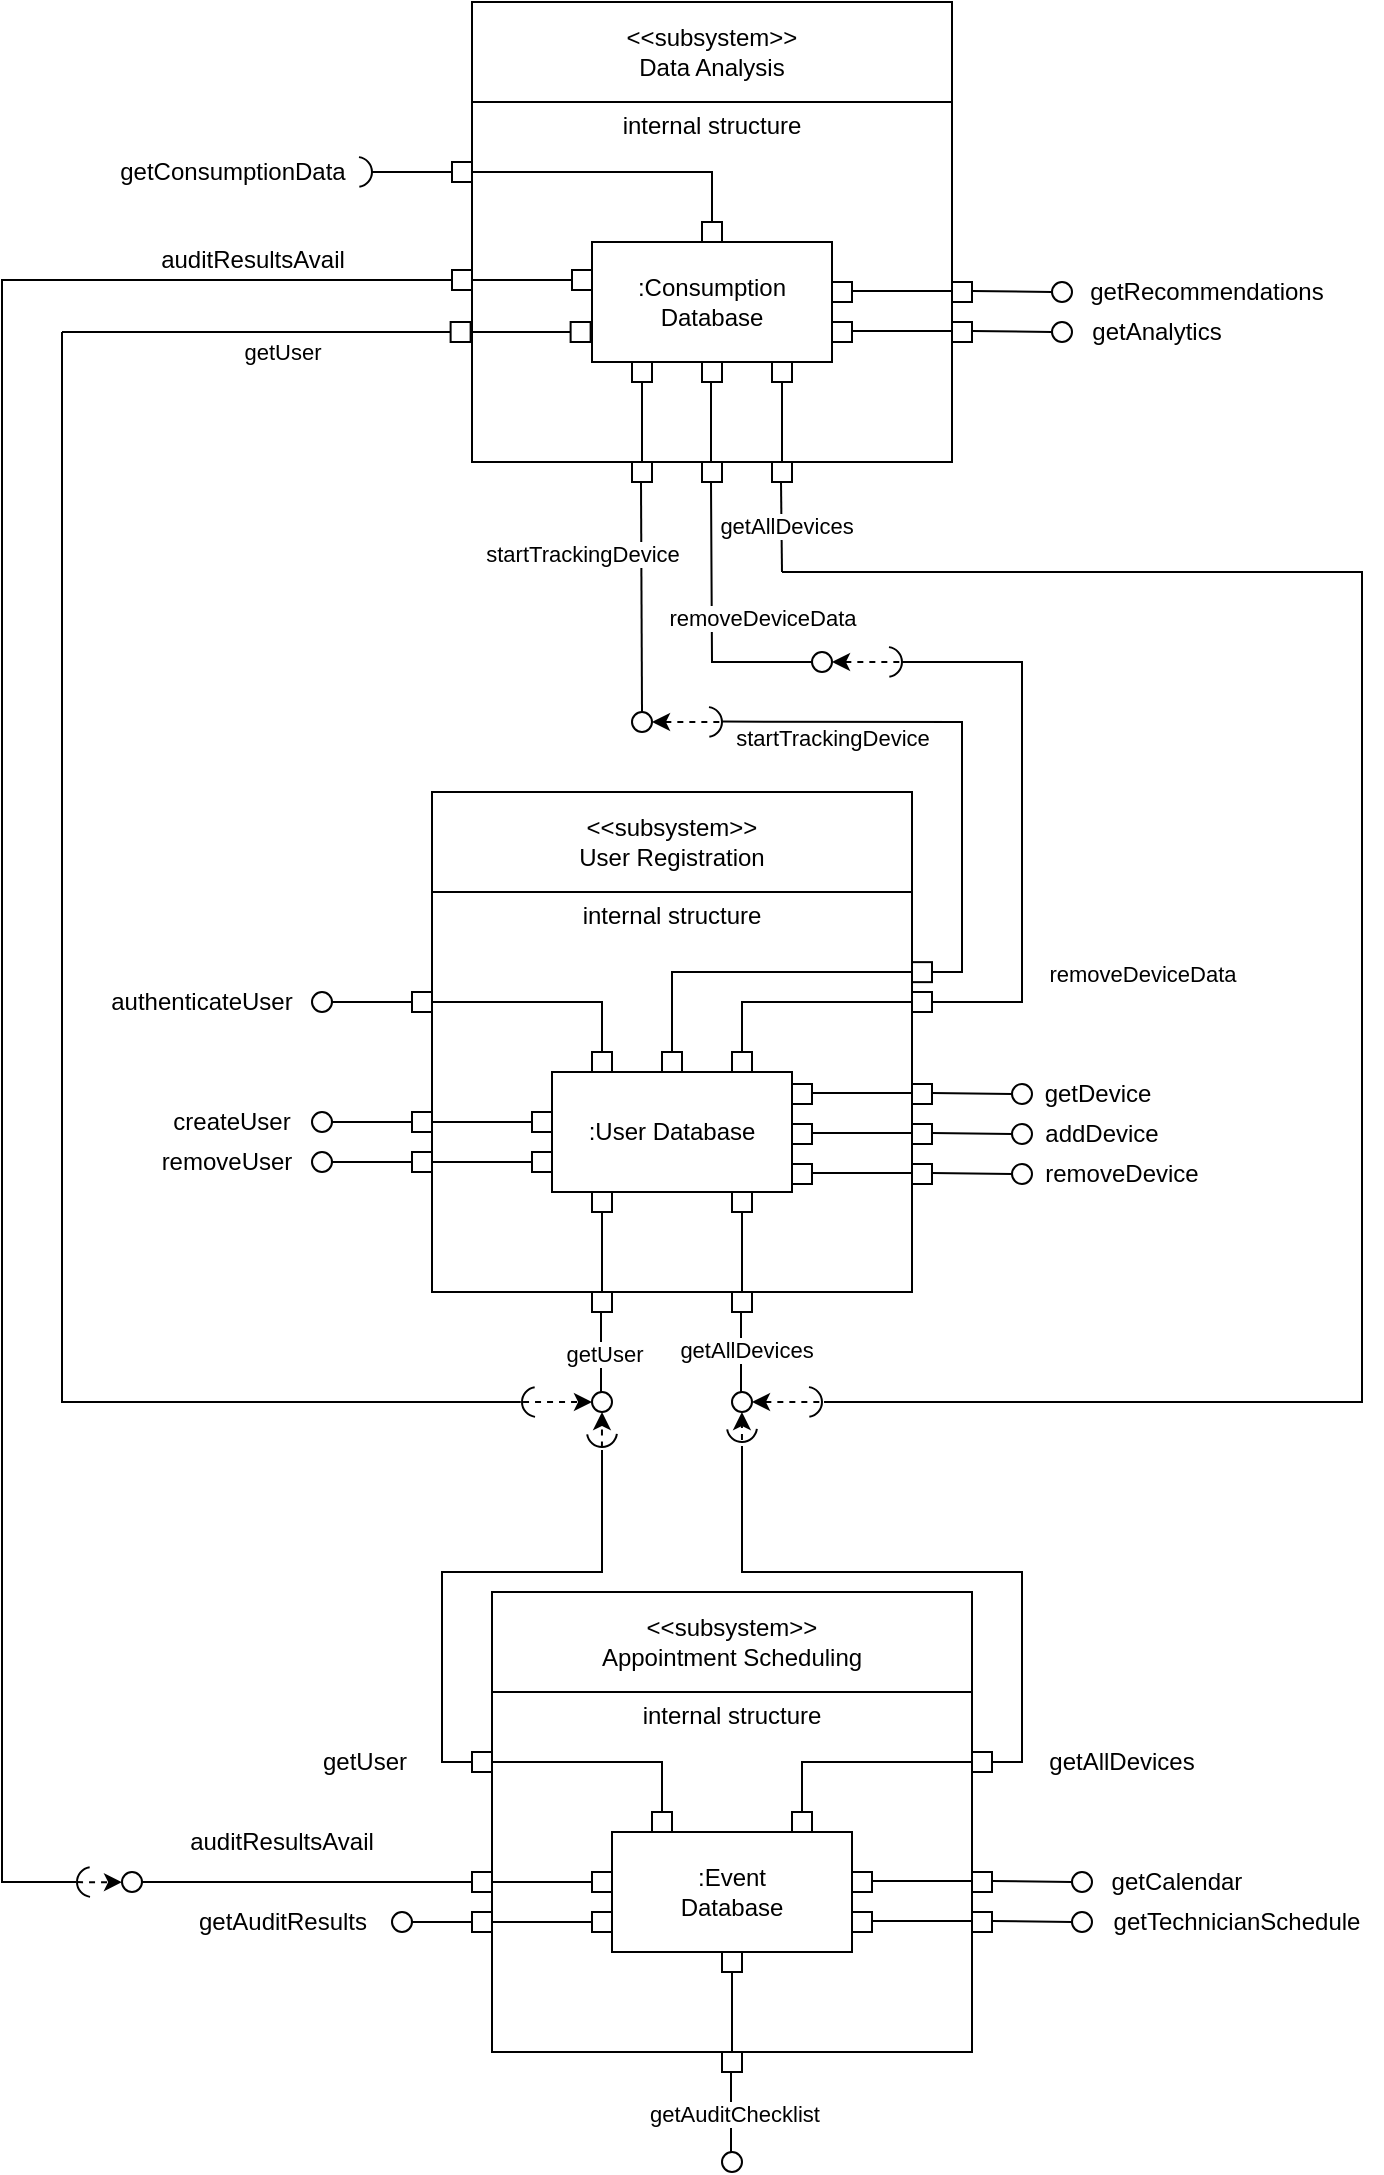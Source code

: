 <mxfile version="22.0.4" type="github">
  <diagram name="Page-1" id="dHleDttF6AtllguyhROY">
    <mxGraphModel dx="1247" dy="1752" grid="1" gridSize="10" guides="1" tooltips="1" connect="1" arrows="1" fold="1" page="1" pageScale="1" pageWidth="850" pageHeight="1100" math="0" shadow="0">
      <root>
        <mxCell id="0" />
        <mxCell id="1" parent="0" />
        <mxCell id="Sj_7jXGFg_JzI0JZr41N-35" value="" style="endArrow=none;html=1;rounded=0;" parent="1" edge="1">
          <mxGeometry width="50" height="50" relative="1" as="geometry">
            <mxPoint x="130" y="-5" as="sourcePoint" />
            <mxPoint x="130" y="-5" as="targetPoint" />
          </mxGeometry>
        </mxCell>
        <mxCell id="Sj_7jXGFg_JzI0JZr41N-37" value="" style="endArrow=none;html=1;rounded=0;" parent="1" edge="1">
          <mxGeometry width="50" height="50" relative="1" as="geometry">
            <mxPoint x="120" y="5" as="sourcePoint" />
            <mxPoint x="120" y="5" as="targetPoint" />
          </mxGeometry>
        </mxCell>
        <mxCell id="Sj_7jXGFg_JzI0JZr41N-39" value="" style="endArrow=none;html=1;rounded=0;" parent="1" edge="1">
          <mxGeometry width="50" height="50" relative="1" as="geometry">
            <mxPoint x="130" y="15" as="sourcePoint" />
            <mxPoint x="130" y="15" as="targetPoint" />
          </mxGeometry>
        </mxCell>
        <mxCell id="Odqidb019zM3sSSgfW9l-13" value="" style="group" parent="1" vertex="1" connectable="0">
          <mxGeometry x="255" y="410" width="240" height="305" as="geometry" />
        </mxCell>
        <mxCell id="Odqidb019zM3sSSgfW9l-10" value="" style="rounded=0;whiteSpace=wrap;html=1;" parent="Odqidb019zM3sSSgfW9l-13" vertex="1">
          <mxGeometry width="240" height="230" as="geometry" />
        </mxCell>
        <mxCell id="Odqidb019zM3sSSgfW9l-11" value="" style="rounded=0;whiteSpace=wrap;html=1;" parent="Odqidb019zM3sSSgfW9l-13" vertex="1">
          <mxGeometry y="-20" width="240" height="50" as="geometry" />
        </mxCell>
        <mxCell id="Odqidb019zM3sSSgfW9l-12" value="&amp;lt;&amp;lt;subsystem&amp;gt;&amp;gt; User Registration" style="text;html=1;strokeColor=none;fillColor=none;align=center;verticalAlign=middle;whiteSpace=wrap;rounded=0;" parent="Odqidb019zM3sSSgfW9l-13" vertex="1">
          <mxGeometry x="65" y="-16.75" width="110" height="43.5" as="geometry" />
        </mxCell>
        <mxCell id="Odqidb019zM3sSSgfW9l-15" value="internal structure" style="text;html=1;strokeColor=none;fillColor=none;align=center;verticalAlign=middle;whiteSpace=wrap;rounded=0;" parent="Odqidb019zM3sSSgfW9l-13" vertex="1">
          <mxGeometry x="60" y="26.75" width="120" height="30" as="geometry" />
        </mxCell>
        <mxCell id="Odqidb019zM3sSSgfW9l-17" value="" style="group" parent="Odqidb019zM3sSSgfW9l-13" vertex="1" connectable="0">
          <mxGeometry x="60" y="120" width="120" height="60" as="geometry" />
        </mxCell>
        <mxCell id="Odqidb019zM3sSSgfW9l-14" value="" style="rounded=0;whiteSpace=wrap;html=1;" parent="Odqidb019zM3sSSgfW9l-17" vertex="1">
          <mxGeometry width="120" height="60" as="geometry" />
        </mxCell>
        <mxCell id="Odqidb019zM3sSSgfW9l-16" value=":User Database" style="text;html=1;strokeColor=none;fillColor=none;align=center;verticalAlign=middle;whiteSpace=wrap;rounded=0;" parent="Odqidb019zM3sSSgfW9l-17" vertex="1">
          <mxGeometry x="15" y="15" width="90" height="30" as="geometry" />
        </mxCell>
        <mxCell id="Odqidb019zM3sSSgfW9l-55" value="" style="rounded=0;whiteSpace=wrap;html=1;" parent="Odqidb019zM3sSSgfW9l-13" vertex="1">
          <mxGeometry x="80" y="110" width="10" height="10" as="geometry" />
        </mxCell>
        <mxCell id="Odqidb019zM3sSSgfW9l-56" value="" style="rounded=0;whiteSpace=wrap;html=1;" parent="Odqidb019zM3sSSgfW9l-13" vertex="1">
          <mxGeometry x="150" y="110" width="10" height="10" as="geometry" />
        </mxCell>
        <mxCell id="Odqidb019zM3sSSgfW9l-25" value="" style="rounded=0;whiteSpace=wrap;html=1;" parent="Odqidb019zM3sSSgfW9l-13" vertex="1">
          <mxGeometry x="50" y="140" width="10" height="10" as="geometry" />
        </mxCell>
        <mxCell id="Odqidb019zM3sSSgfW9l-39" value="" style="rounded=0;whiteSpace=wrap;html=1;" parent="Odqidb019zM3sSSgfW9l-13" vertex="1">
          <mxGeometry x="50" y="160" width="10" height="10" as="geometry" />
        </mxCell>
        <mxCell id="Odqidb019zM3sSSgfW9l-34" value="" style="rounded=0;whiteSpace=wrap;html=1;" parent="Odqidb019zM3sSSgfW9l-13" vertex="1">
          <mxGeometry x="-10" y="140" width="10" height="10" as="geometry" />
        </mxCell>
        <mxCell id="Odqidb019zM3sSSgfW9l-27" value="" style="endArrow=none;html=1;rounded=0;entryX=0;entryY=0.5;entryDx=0;entryDy=0;" parent="Odqidb019zM3sSSgfW9l-13" source="Odqidb019zM3sSSgfW9l-34" target="Odqidb019zM3sSSgfW9l-25" edge="1">
          <mxGeometry width="50" height="50" relative="1" as="geometry">
            <mxPoint x="-50" y="145" as="sourcePoint" />
            <mxPoint x="20" y="145" as="targetPoint" />
          </mxGeometry>
        </mxCell>
        <mxCell id="Odqidb019zM3sSSgfW9l-71" value="" style="rounded=0;whiteSpace=wrap;html=1;" parent="Odqidb019zM3sSSgfW9l-13" vertex="1">
          <mxGeometry x="180" y="146" width="10" height="10" as="geometry" />
        </mxCell>
        <mxCell id="Odqidb019zM3sSSgfW9l-72" value="" style="rounded=0;whiteSpace=wrap;html=1;" parent="Odqidb019zM3sSSgfW9l-13" vertex="1">
          <mxGeometry x="180" y="166" width="10" height="10" as="geometry" />
        </mxCell>
        <mxCell id="Odqidb019zM3sSSgfW9l-73" value="" style="rounded=0;whiteSpace=wrap;html=1;" parent="Odqidb019zM3sSSgfW9l-13" vertex="1">
          <mxGeometry x="80" y="180" width="10" height="10" as="geometry" />
        </mxCell>
        <mxCell id="Odqidb019zM3sSSgfW9l-74" value="" style="rounded=0;whiteSpace=wrap;html=1;" parent="Odqidb019zM3sSSgfW9l-13" vertex="1">
          <mxGeometry x="150" y="180" width="10" height="10" as="geometry" />
        </mxCell>
        <mxCell id="Odqidb019zM3sSSgfW9l-76" value="" style="endArrow=none;html=1;rounded=0;exitX=1;exitY=0.5;exitDx=0;exitDy=0;entryX=0;entryY=0.5;entryDx=0;entryDy=0;" parent="Odqidb019zM3sSSgfW9l-13" edge="1">
          <mxGeometry width="50" height="50" relative="1" as="geometry">
            <mxPoint x="190" y="170.5" as="sourcePoint" />
            <mxPoint x="240" y="170.5" as="targetPoint" />
            <Array as="points" />
          </mxGeometry>
        </mxCell>
        <mxCell id="Odqidb019zM3sSSgfW9l-77" value="" style="endArrow=none;html=1;rounded=0;exitX=1;exitY=0.5;exitDx=0;exitDy=0;entryX=0;entryY=0.5;entryDx=0;entryDy=0;" parent="Odqidb019zM3sSSgfW9l-13" edge="1">
          <mxGeometry width="50" height="50" relative="1" as="geometry">
            <mxPoint x="190" y="150.5" as="sourcePoint" />
            <mxPoint x="240" y="150.5" as="targetPoint" />
            <Array as="points" />
          </mxGeometry>
        </mxCell>
        <mxCell id="Odqidb019zM3sSSgfW9l-87" value="" style="rounded=0;whiteSpace=wrap;html=1;" parent="Odqidb019zM3sSSgfW9l-13" vertex="1">
          <mxGeometry x="80" y="230" width="10" height="10" as="geometry" />
        </mxCell>
        <mxCell id="Odqidb019zM3sSSgfW9l-86" value="" style="endArrow=none;html=1;rounded=0;entryX=0.5;entryY=1;entryDx=0;entryDy=0;exitX=0.5;exitY=0;exitDx=0;exitDy=0;" parent="Odqidb019zM3sSSgfW9l-13" source="Odqidb019zM3sSSgfW9l-87" target="Odqidb019zM3sSSgfW9l-73" edge="1">
          <mxGeometry width="50" height="50" relative="1" as="geometry">
            <mxPoint x="170" y="210" as="sourcePoint" />
            <mxPoint x="220" y="160" as="targetPoint" />
          </mxGeometry>
        </mxCell>
        <mxCell id="Odqidb019zM3sSSgfW9l-98" value="" style="rounded=0;whiteSpace=wrap;html=1;" parent="Odqidb019zM3sSSgfW9l-13" vertex="1">
          <mxGeometry x="150" y="230" width="10" height="10" as="geometry" />
        </mxCell>
        <mxCell id="Odqidb019zM3sSSgfW9l-99" value="" style="endArrow=none;html=1;rounded=0;entryX=0.5;entryY=1;entryDx=0;entryDy=0;exitX=0.5;exitY=0;exitDx=0;exitDy=0;" parent="Odqidb019zM3sSSgfW9l-13" source="Odqidb019zM3sSSgfW9l-98" target="Odqidb019zM3sSSgfW9l-74" edge="1">
          <mxGeometry width="50" height="50" relative="1" as="geometry">
            <mxPoint x="220" y="210" as="sourcePoint" />
            <mxPoint x="145" y="190" as="targetPoint" />
          </mxGeometry>
        </mxCell>
        <mxCell id="Odqidb019zM3sSSgfW9l-89" value="" style="endArrow=none;html=1;rounded=0;entryX=0.5;entryY=1;entryDx=0;entryDy=0;exitX=0.5;exitY=0;exitDx=0;exitDy=0;" parent="Odqidb019zM3sSSgfW9l-13" edge="1">
          <mxGeometry width="50" height="50" relative="1" as="geometry">
            <mxPoint x="84.5" y="280" as="sourcePoint" />
            <mxPoint x="84.5" y="240" as="targetPoint" />
          </mxGeometry>
        </mxCell>
        <mxCell id="Odqidb019zM3sSSgfW9l-101" value="getUser" style="edgeLabel;html=1;align=center;verticalAlign=middle;resizable=0;points=[];" parent="Odqidb019zM3sSSgfW9l-89" vertex="1" connectable="0">
          <mxGeometry x="-0.05" relative="1" as="geometry">
            <mxPoint x="1" as="offset" />
          </mxGeometry>
        </mxCell>
        <mxCell id="Odqidb019zM3sSSgfW9l-100" value="" style="endArrow=none;html=1;rounded=0;entryX=0.5;entryY=1;entryDx=0;entryDy=0;exitX=0.5;exitY=0;exitDx=0;exitDy=0;" parent="Odqidb019zM3sSSgfW9l-13" edge="1">
          <mxGeometry width="50" height="50" relative="1" as="geometry">
            <mxPoint x="154.5" y="280" as="sourcePoint" />
            <mxPoint x="154.5" y="240" as="targetPoint" />
          </mxGeometry>
        </mxCell>
        <mxCell id="Odqidb019zM3sSSgfW9l-102" value="getAllDevices" style="edgeLabel;html=1;align=center;verticalAlign=middle;resizable=0;points=[];" parent="Odqidb019zM3sSSgfW9l-100" vertex="1" connectable="0">
          <mxGeometry x="0.05" y="-1" relative="1" as="geometry">
            <mxPoint x="1" as="offset" />
          </mxGeometry>
        </mxCell>
        <mxCell id="Odqidb019zM3sSSgfW9l-105" value="" style="ellipse;whiteSpace=wrap;html=1;" parent="Odqidb019zM3sSSgfW9l-13" vertex="1">
          <mxGeometry x="80" y="280" width="10" height="10" as="geometry" />
        </mxCell>
        <mxCell id="Odqidb019zM3sSSgfW9l-106" value="" style="ellipse;whiteSpace=wrap;html=1;" parent="Odqidb019zM3sSSgfW9l-13" vertex="1">
          <mxGeometry x="150" y="280" width="10" height="10" as="geometry" />
        </mxCell>
        <mxCell id="Odqidb019zM3sSSgfW9l-287" value="" style="rounded=0;whiteSpace=wrap;html=1;" parent="Odqidb019zM3sSSgfW9l-13" vertex="1">
          <mxGeometry x="115" y="110" width="10" height="10" as="geometry" />
        </mxCell>
        <mxCell id="Odqidb019zM3sSSgfW9l-304" value="" style="verticalLabelPosition=bottom;verticalAlign=top;html=1;shape=mxgraph.basic.arc;startAngle=0.521;endAngle=0.975;rotation=-180;" parent="Odqidb019zM3sSSgfW9l-13" vertex="1">
          <mxGeometry x="180" y="277.5" width="15" height="15" as="geometry" />
        </mxCell>
        <mxCell id="Odqidb019zM3sSSgfW9l-309" value="" style="verticalLabelPosition=bottom;verticalAlign=top;html=1;shape=mxgraph.basic.arc;startAngle=0.521;endAngle=0.975;rotation=-90;" parent="Odqidb019zM3sSSgfW9l-13" vertex="1">
          <mxGeometry x="147.5" y="290" width="15" height="15" as="geometry" />
        </mxCell>
        <mxCell id="2CTEPww6coDi6PycwEIm-10" style="edgeStyle=orthogonalEdgeStyle;rounded=0;orthogonalLoop=1;jettySize=auto;html=1;entryX=0.5;entryY=1;entryDx=0;entryDy=0;dashed=1;" parent="Odqidb019zM3sSSgfW9l-13" edge="1">
          <mxGeometry relative="1" as="geometry">
            <mxPoint x="154.95" y="290" as="targetPoint" />
            <mxPoint x="155" y="310" as="sourcePoint" />
          </mxGeometry>
        </mxCell>
        <mxCell id="2CTEPww6coDi6PycwEIm-11" style="edgeStyle=orthogonalEdgeStyle;rounded=0;orthogonalLoop=1;jettySize=auto;html=1;exitX=0.089;exitY=0.501;exitDx=0;exitDy=0;exitPerimeter=0;entryX=1;entryY=0.5;entryDx=0;entryDy=0;dashed=1;" parent="Odqidb019zM3sSSgfW9l-13" source="Odqidb019zM3sSSgfW9l-304" target="Odqidb019zM3sSSgfW9l-106" edge="1">
          <mxGeometry relative="1" as="geometry">
            <mxPoint x="150" y="284.95" as="targetPoint" />
            <mxPoint x="116" y="284.95" as="sourcePoint" />
          </mxGeometry>
        </mxCell>
        <mxCell id="tNBDgdADxHBjt_RJ42FM-6" value="" style="rounded=0;whiteSpace=wrap;html=1;" vertex="1" parent="Odqidb019zM3sSSgfW9l-13">
          <mxGeometry x="180" y="126" width="10" height="10" as="geometry" />
        </mxCell>
        <mxCell id="tNBDgdADxHBjt_RJ42FM-7" value="" style="endArrow=none;html=1;rounded=0;exitX=1;exitY=0.5;exitDx=0;exitDy=0;entryX=0;entryY=0.5;entryDx=0;entryDy=0;" edge="1" parent="Odqidb019zM3sSSgfW9l-13">
          <mxGeometry width="50" height="50" relative="1" as="geometry">
            <mxPoint x="190" y="130.5" as="sourcePoint" />
            <mxPoint x="240" y="130.5" as="targetPoint" />
            <Array as="points" />
          </mxGeometry>
        </mxCell>
        <mxCell id="Odqidb019zM3sSSgfW9l-22" value="" style="endArrow=none;html=1;rounded=0;" parent="1" source="Odqidb019zM3sSSgfW9l-25" edge="1">
          <mxGeometry width="50" height="50" relative="1" as="geometry">
            <mxPoint x="205" y="554.5" as="sourcePoint" />
            <mxPoint x="315" y="554.5" as="targetPoint" />
          </mxGeometry>
        </mxCell>
        <mxCell id="Odqidb019zM3sSSgfW9l-28" value="" style="ellipse;whiteSpace=wrap;html=1;" parent="1" vertex="1">
          <mxGeometry x="195" y="550" width="10" height="10" as="geometry" />
        </mxCell>
        <mxCell id="Odqidb019zM3sSSgfW9l-35" value="" style="endArrow=none;html=1;rounded=0;" parent="1" target="Odqidb019zM3sSSgfW9l-34" edge="1">
          <mxGeometry width="50" height="50" relative="1" as="geometry">
            <mxPoint x="205" y="555" as="sourcePoint" />
            <mxPoint x="310" y="555" as="targetPoint" />
          </mxGeometry>
        </mxCell>
        <mxCell id="Odqidb019zM3sSSgfW9l-37" value="createUser" style="text;html=1;strokeColor=none;fillColor=none;align=center;verticalAlign=middle;whiteSpace=wrap;rounded=0;" parent="1" vertex="1">
          <mxGeometry x="120" y="540" width="70" height="30" as="geometry" />
        </mxCell>
        <mxCell id="Odqidb019zM3sSSgfW9l-40" value="" style="endArrow=none;html=1;rounded=0;" parent="1" target="Odqidb019zM3sSSgfW9l-41" edge="1">
          <mxGeometry width="50" height="50" relative="1" as="geometry">
            <mxPoint x="205" y="575" as="sourcePoint" />
            <mxPoint x="310" y="575" as="targetPoint" />
          </mxGeometry>
        </mxCell>
        <mxCell id="Odqidb019zM3sSSgfW9l-41" value="" style="rounded=0;whiteSpace=wrap;html=1;" parent="1" vertex="1">
          <mxGeometry x="245" y="570" width="10" height="10" as="geometry" />
        </mxCell>
        <mxCell id="Odqidb019zM3sSSgfW9l-43" value="removeUser" style="text;html=1;strokeColor=none;fillColor=none;align=center;verticalAlign=middle;whiteSpace=wrap;rounded=0;" parent="1" vertex="1">
          <mxGeometry x="110" y="560" width="85" height="30" as="geometry" />
        </mxCell>
        <mxCell id="Odqidb019zM3sSSgfW9l-45" value="" style="endArrow=none;html=1;rounded=0;exitX=1;exitY=0.5;exitDx=0;exitDy=0;entryX=0;entryY=0.5;entryDx=0;entryDy=0;" parent="1" source="Odqidb019zM3sSSgfW9l-41" target="Odqidb019zM3sSSgfW9l-39" edge="1">
          <mxGeometry width="50" height="50" relative="1" as="geometry">
            <mxPoint x="273" y="565" as="sourcePoint" />
            <mxPoint x="275" y="575" as="targetPoint" />
            <Array as="points" />
          </mxGeometry>
        </mxCell>
        <mxCell id="Odqidb019zM3sSSgfW9l-46" value="" style="ellipse;whiteSpace=wrap;html=1;" parent="1" vertex="1">
          <mxGeometry x="195" y="570" width="10" height="10" as="geometry" />
        </mxCell>
        <mxCell id="Odqidb019zM3sSSgfW9l-47" value="" style="endArrow=none;html=1;rounded=0;entryX=0.5;entryY=0;entryDx=0;entryDy=0;" parent="1" source="Odqidb019zM3sSSgfW9l-63" target="Odqidb019zM3sSSgfW9l-55" edge="1">
          <mxGeometry width="50" height="50" relative="1" as="geometry">
            <mxPoint x="205" y="500" as="sourcePoint" />
            <mxPoint x="355" y="510" as="targetPoint" />
            <Array as="points">
              <mxPoint x="340" y="495" />
            </Array>
          </mxGeometry>
        </mxCell>
        <mxCell id="Odqidb019zM3sSSgfW9l-49" value="authenticateUser" style="text;html=1;strokeColor=none;fillColor=none;align=center;verticalAlign=middle;whiteSpace=wrap;rounded=0;" parent="1" vertex="1">
          <mxGeometry x="85" y="480" width="110" height="30" as="geometry" />
        </mxCell>
        <mxCell id="Odqidb019zM3sSSgfW9l-50" value="" style="ellipse;whiteSpace=wrap;html=1;" parent="1" vertex="1">
          <mxGeometry x="195" y="490" width="10" height="10" as="geometry" />
        </mxCell>
        <mxCell id="Odqidb019zM3sSSgfW9l-57" value="" style="endArrow=none;html=1;rounded=0;exitX=0.5;exitY=0;exitDx=0;exitDy=0;entryX=-0.004;entryY=0.496;entryDx=0;entryDy=0;entryPerimeter=0;" parent="1" source="Odqidb019zM3sSSgfW9l-56" target="tNBDgdADxHBjt_RJ42FM-19" edge="1">
          <mxGeometry width="50" height="50" relative="1" as="geometry">
            <mxPoint x="345" y="500" as="sourcePoint" />
            <mxPoint x="550" y="320" as="targetPoint" />
            <Array as="points">
              <mxPoint x="410" y="495" />
              <mxPoint x="550" y="495" />
              <mxPoint x="550" y="325" />
            </Array>
          </mxGeometry>
        </mxCell>
        <mxCell id="tNBDgdADxHBjt_RJ42FM-23" value="removeDeviceData" style="edgeLabel;html=1;align=center;verticalAlign=middle;resizable=0;points=[];" vertex="1" connectable="0" parent="Odqidb019zM3sSSgfW9l-57">
          <mxGeometry x="0.38" y="-1" relative="1" as="geometry">
            <mxPoint x="59" y="93" as="offset" />
          </mxGeometry>
        </mxCell>
        <mxCell id="Odqidb019zM3sSSgfW9l-62" value="getDevice" style="text;html=1;strokeColor=none;fillColor=none;align=center;verticalAlign=middle;whiteSpace=wrap;rounded=0;" parent="1" vertex="1">
          <mxGeometry x="553" y="526" width="70" height="30" as="geometry" />
        </mxCell>
        <mxCell id="Odqidb019zM3sSSgfW9l-64" value="" style="endArrow=none;html=1;rounded=0;entryX=0;entryY=0.5;entryDx=0;entryDy=0;" parent="1" source="Odqidb019zM3sSSgfW9l-50" target="Odqidb019zM3sSSgfW9l-63" edge="1">
          <mxGeometry width="50" height="50" relative="1" as="geometry">
            <mxPoint x="205" y="495" as="sourcePoint" />
            <mxPoint x="350" y="520" as="targetPoint" />
            <Array as="points" />
          </mxGeometry>
        </mxCell>
        <mxCell id="Odqidb019zM3sSSgfW9l-63" value="" style="rounded=0;whiteSpace=wrap;html=1;" parent="1" vertex="1">
          <mxGeometry x="245" y="490" width="10" height="10" as="geometry" />
        </mxCell>
        <mxCell id="Odqidb019zM3sSSgfW9l-65" value="" style="rounded=0;whiteSpace=wrap;html=1;" parent="1" vertex="1">
          <mxGeometry x="495" y="556" width="10" height="10" as="geometry" />
        </mxCell>
        <mxCell id="Odqidb019zM3sSSgfW9l-66" value="" style="rounded=0;whiteSpace=wrap;html=1;" parent="1" vertex="1">
          <mxGeometry x="495" y="576" width="10" height="10" as="geometry" />
        </mxCell>
        <mxCell id="Odqidb019zM3sSSgfW9l-67" value="" style="rounded=0;whiteSpace=wrap;html=1;" parent="1" vertex="1">
          <mxGeometry x="495" y="490" width="10" height="10" as="geometry" />
        </mxCell>
        <mxCell id="Odqidb019zM3sSSgfW9l-80" value="addDevice" style="text;html=1;strokeColor=none;fillColor=none;align=center;verticalAlign=middle;whiteSpace=wrap;rounded=0;" parent="1" vertex="1">
          <mxGeometry x="555" y="546" width="70" height="30" as="geometry" />
        </mxCell>
        <mxCell id="Odqidb019zM3sSSgfW9l-81" value="" style="endArrow=none;html=1;rounded=0;exitX=1;exitY=0.5;exitDx=0;exitDy=0;" parent="1" source="Odqidb019zM3sSSgfW9l-78" edge="1">
          <mxGeometry width="50" height="50" relative="1" as="geometry">
            <mxPoint x="505" y="560.5" as="sourcePoint" />
            <mxPoint x="545" y="561" as="targetPoint" />
            <Array as="points" />
          </mxGeometry>
        </mxCell>
        <mxCell id="Odqidb019zM3sSSgfW9l-82" value="" style="endArrow=none;html=1;rounded=0;exitX=1;exitY=0.5;exitDx=0;exitDy=0;" parent="1" target="Odqidb019zM3sSSgfW9l-78" edge="1">
          <mxGeometry width="50" height="50" relative="1" as="geometry">
            <mxPoint x="505" y="560.5" as="sourcePoint" />
            <mxPoint x="545" y="561" as="targetPoint" />
            <Array as="points" />
          </mxGeometry>
        </mxCell>
        <mxCell id="Odqidb019zM3sSSgfW9l-78" value="" style="ellipse;whiteSpace=wrap;html=1;" parent="1" vertex="1">
          <mxGeometry x="545" y="556" width="10" height="10" as="geometry" />
        </mxCell>
        <mxCell id="Odqidb019zM3sSSgfW9l-83" value="removeDevice" style="text;html=1;strokeColor=none;fillColor=none;align=center;verticalAlign=middle;whiteSpace=wrap;rounded=0;" parent="1" vertex="1">
          <mxGeometry x="555" y="566" width="90" height="30" as="geometry" />
        </mxCell>
        <mxCell id="Odqidb019zM3sSSgfW9l-84" value="" style="endArrow=none;html=1;rounded=0;exitX=1;exitY=0.5;exitDx=0;exitDy=0;" parent="1" target="Odqidb019zM3sSSgfW9l-85" edge="1">
          <mxGeometry width="50" height="50" relative="1" as="geometry">
            <mxPoint x="505" y="580.5" as="sourcePoint" />
            <mxPoint x="545" y="581" as="targetPoint" />
            <Array as="points" />
          </mxGeometry>
        </mxCell>
        <mxCell id="Odqidb019zM3sSSgfW9l-85" value="" style="ellipse;whiteSpace=wrap;html=1;" parent="1" vertex="1">
          <mxGeometry x="545" y="576" width="10" height="10" as="geometry" />
        </mxCell>
        <mxCell id="Odqidb019zM3sSSgfW9l-164" value="" style="group" parent="1" vertex="1" connectable="0">
          <mxGeometry x="275" y="-5" width="240" height="290" as="geometry" />
        </mxCell>
        <mxCell id="Odqidb019zM3sSSgfW9l-165" value="" style="rounded=0;whiteSpace=wrap;html=1;" parent="Odqidb019zM3sSSgfW9l-164" vertex="1">
          <mxGeometry width="240" height="230" as="geometry" />
        </mxCell>
        <mxCell id="Odqidb019zM3sSSgfW9l-166" value="" style="rounded=0;whiteSpace=wrap;html=1;" parent="Odqidb019zM3sSSgfW9l-164" vertex="1">
          <mxGeometry width="240" height="50" as="geometry" />
        </mxCell>
        <mxCell id="Odqidb019zM3sSSgfW9l-167" value="&amp;lt;&amp;lt;subsystem&amp;gt;&amp;gt; Data Analysis" style="text;html=1;strokeColor=none;fillColor=none;align=center;verticalAlign=middle;whiteSpace=wrap;rounded=0;" parent="Odqidb019zM3sSSgfW9l-164" vertex="1">
          <mxGeometry x="65" y="3.25" width="110" height="43.5" as="geometry" />
        </mxCell>
        <mxCell id="Odqidb019zM3sSSgfW9l-168" value="internal structure" style="text;html=1;strokeColor=none;fillColor=none;align=center;verticalAlign=middle;whiteSpace=wrap;rounded=0;" parent="Odqidb019zM3sSSgfW9l-164" vertex="1">
          <mxGeometry x="60" y="46.75" width="120" height="30" as="geometry" />
        </mxCell>
        <mxCell id="Odqidb019zM3sSSgfW9l-169" value="" style="group" parent="Odqidb019zM3sSSgfW9l-164" vertex="1" connectable="0">
          <mxGeometry x="60" y="120" width="120" height="60" as="geometry" />
        </mxCell>
        <mxCell id="Odqidb019zM3sSSgfW9l-170" value="" style="rounded=0;whiteSpace=wrap;html=1;" parent="Odqidb019zM3sSSgfW9l-169" vertex="1">
          <mxGeometry width="120" height="60" as="geometry" />
        </mxCell>
        <mxCell id="Odqidb019zM3sSSgfW9l-171" value=":Consumption Database" style="text;html=1;strokeColor=none;fillColor=none;align=center;verticalAlign=middle;whiteSpace=wrap;rounded=0;" parent="Odqidb019zM3sSSgfW9l-169" vertex="1">
          <mxGeometry x="15" y="15" width="90" height="30" as="geometry" />
        </mxCell>
        <mxCell id="Odqidb019zM3sSSgfW9l-172" value="" style="rounded=0;whiteSpace=wrap;html=1;" parent="Odqidb019zM3sSSgfW9l-164" vertex="1">
          <mxGeometry x="115" y="110" width="10" height="10" as="geometry" />
        </mxCell>
        <mxCell id="Odqidb019zM3sSSgfW9l-175" value="" style="rounded=0;whiteSpace=wrap;html=1;" parent="Odqidb019zM3sSSgfW9l-164" vertex="1">
          <mxGeometry x="50" y="134" width="10" height="10" as="geometry" />
        </mxCell>
        <mxCell id="Odqidb019zM3sSSgfW9l-178" value="" style="rounded=0;whiteSpace=wrap;html=1;" parent="Odqidb019zM3sSSgfW9l-164" vertex="1">
          <mxGeometry x="180" y="140" width="10" height="10" as="geometry" />
        </mxCell>
        <mxCell id="Odqidb019zM3sSSgfW9l-179" value="" style="rounded=0;whiteSpace=wrap;html=1;" parent="Odqidb019zM3sSSgfW9l-164" vertex="1">
          <mxGeometry x="180" y="160" width="10" height="10" as="geometry" />
        </mxCell>
        <mxCell id="Odqidb019zM3sSSgfW9l-180" value="" style="rounded=0;whiteSpace=wrap;html=1;" parent="Odqidb019zM3sSSgfW9l-164" vertex="1">
          <mxGeometry x="80" y="180" width="10" height="10" as="geometry" />
        </mxCell>
        <mxCell id="Odqidb019zM3sSSgfW9l-181" value="" style="rounded=0;whiteSpace=wrap;html=1;" parent="Odqidb019zM3sSSgfW9l-164" vertex="1">
          <mxGeometry x="150" y="180" width="10" height="10" as="geometry" />
        </mxCell>
        <mxCell id="Odqidb019zM3sSSgfW9l-182" value="" style="endArrow=none;html=1;rounded=0;exitX=1;exitY=0.5;exitDx=0;exitDy=0;entryX=0;entryY=0.5;entryDx=0;entryDy=0;" parent="Odqidb019zM3sSSgfW9l-164" edge="1">
          <mxGeometry width="50" height="50" relative="1" as="geometry">
            <mxPoint x="190" y="164.5" as="sourcePoint" />
            <mxPoint x="240" y="164.5" as="targetPoint" />
            <Array as="points" />
          </mxGeometry>
        </mxCell>
        <mxCell id="Odqidb019zM3sSSgfW9l-183" value="" style="endArrow=none;html=1;rounded=0;exitX=1;exitY=0.5;exitDx=0;exitDy=0;entryX=0;entryY=0.5;entryDx=0;entryDy=0;" parent="Odqidb019zM3sSSgfW9l-164" edge="1">
          <mxGeometry width="50" height="50" relative="1" as="geometry">
            <mxPoint x="190" y="144.5" as="sourcePoint" />
            <mxPoint x="240" y="144.5" as="targetPoint" />
            <Array as="points" />
          </mxGeometry>
        </mxCell>
        <mxCell id="Odqidb019zM3sSSgfW9l-184" value="" style="rounded=0;whiteSpace=wrap;html=1;" parent="Odqidb019zM3sSSgfW9l-164" vertex="1">
          <mxGeometry x="80" y="230" width="10" height="10" as="geometry" />
        </mxCell>
        <mxCell id="Odqidb019zM3sSSgfW9l-185" value="" style="endArrow=none;html=1;rounded=0;entryX=0.5;entryY=1;entryDx=0;entryDy=0;exitX=0.5;exitY=0;exitDx=0;exitDy=0;" parent="Odqidb019zM3sSSgfW9l-164" source="Odqidb019zM3sSSgfW9l-184" target="Odqidb019zM3sSSgfW9l-180" edge="1">
          <mxGeometry width="50" height="50" relative="1" as="geometry">
            <mxPoint x="170" y="210" as="sourcePoint" />
            <mxPoint x="220" y="160" as="targetPoint" />
          </mxGeometry>
        </mxCell>
        <mxCell id="Odqidb019zM3sSSgfW9l-186" value="" style="rounded=0;whiteSpace=wrap;html=1;" parent="Odqidb019zM3sSSgfW9l-164" vertex="1">
          <mxGeometry x="150" y="230" width="10" height="10" as="geometry" />
        </mxCell>
        <mxCell id="Odqidb019zM3sSSgfW9l-187" value="" style="endArrow=none;html=1;rounded=0;entryX=0.5;entryY=1;entryDx=0;entryDy=0;exitX=0.5;exitY=0;exitDx=0;exitDy=0;" parent="Odqidb019zM3sSSgfW9l-164" source="Odqidb019zM3sSSgfW9l-186" target="Odqidb019zM3sSSgfW9l-181" edge="1">
          <mxGeometry width="50" height="50" relative="1" as="geometry">
            <mxPoint x="220" y="210" as="sourcePoint" />
            <mxPoint x="145" y="190" as="targetPoint" />
          </mxGeometry>
        </mxCell>
        <mxCell id="Odqidb019zM3sSSgfW9l-188" value="" style="endArrow=none;html=1;rounded=0;entryX=0.5;entryY=1;entryDx=0;entryDy=0;exitX=0.5;exitY=0;exitDx=0;exitDy=0;" parent="Odqidb019zM3sSSgfW9l-164" edge="1" source="Odqidb019zM3sSSgfW9l-297">
          <mxGeometry width="50" height="50" relative="1" as="geometry">
            <mxPoint x="85" y="290" as="sourcePoint" />
            <mxPoint x="84.5" y="240" as="targetPoint" />
          </mxGeometry>
        </mxCell>
        <mxCell id="Odqidb019zM3sSSgfW9l-189" value="startTrackingDevice" style="edgeLabel;html=1;align=center;verticalAlign=middle;resizable=0;points=[];" parent="Odqidb019zM3sSSgfW9l-188" vertex="1" connectable="0">
          <mxGeometry x="-0.05" relative="1" as="geometry">
            <mxPoint x="-30" y="-25" as="offset" />
          </mxGeometry>
        </mxCell>
        <mxCell id="Odqidb019zM3sSSgfW9l-190" value="" style="endArrow=none;html=1;rounded=0;entryX=0.5;entryY=1;entryDx=0;entryDy=0;" parent="Odqidb019zM3sSSgfW9l-164" edge="1">
          <mxGeometry width="50" height="50" relative="1" as="geometry">
            <mxPoint x="155" y="285" as="sourcePoint" />
            <mxPoint x="154.5" y="240" as="targetPoint" />
          </mxGeometry>
        </mxCell>
        <mxCell id="Odqidb019zM3sSSgfW9l-191" value="getAllDevices" style="edgeLabel;html=1;align=center;verticalAlign=middle;resizable=0;points=[];" parent="Odqidb019zM3sSSgfW9l-190" vertex="1" connectable="0">
          <mxGeometry x="0.05" y="-1" relative="1" as="geometry">
            <mxPoint x="1" as="offset" />
          </mxGeometry>
        </mxCell>
        <mxCell id="Odqidb019zM3sSSgfW9l-230" value="" style="rounded=0;whiteSpace=wrap;html=1;" parent="Odqidb019zM3sSSgfW9l-164" vertex="1">
          <mxGeometry x="115" y="180" width="10" height="10" as="geometry" />
        </mxCell>
        <mxCell id="Odqidb019zM3sSSgfW9l-231" value="" style="endArrow=none;html=1;rounded=0;entryX=0.5;entryY=1;entryDx=0;entryDy=0;exitX=0.5;exitY=0;exitDx=0;exitDy=0;" parent="Odqidb019zM3sSSgfW9l-164" edge="1">
          <mxGeometry width="50" height="50" relative="1" as="geometry">
            <mxPoint x="119.5" y="230" as="sourcePoint" />
            <mxPoint x="119.5" y="190" as="targetPoint" />
          </mxGeometry>
        </mxCell>
        <mxCell id="Odqidb019zM3sSSgfW9l-232" value="" style="endArrow=none;html=1;rounded=0;entryX=0.5;entryY=1;entryDx=0;entryDy=0;exitX=0;exitY=0.5;exitDx=0;exitDy=0;" parent="Odqidb019zM3sSSgfW9l-164" edge="1" source="tNBDgdADxHBjt_RJ42FM-14">
          <mxGeometry width="50" height="50" relative="1" as="geometry">
            <mxPoint x="165" y="330" as="sourcePoint" />
            <mxPoint x="119.5" y="240" as="targetPoint" />
            <Array as="points">
              <mxPoint x="120" y="330" />
            </Array>
          </mxGeometry>
        </mxCell>
        <mxCell id="Odqidb019zM3sSSgfW9l-233" value="removeDeviceData" style="edgeLabel;html=1;align=center;verticalAlign=middle;resizable=0;points=[];" parent="Odqidb019zM3sSSgfW9l-232" vertex="1" connectable="0">
          <mxGeometry x="0.05" y="-1" relative="1" as="geometry">
            <mxPoint x="24" y="1" as="offset" />
          </mxGeometry>
        </mxCell>
        <mxCell id="Odqidb019zM3sSSgfW9l-234" value="" style="rounded=0;whiteSpace=wrap;html=1;" parent="Odqidb019zM3sSSgfW9l-164" vertex="1">
          <mxGeometry x="115" y="230" width="10" height="10" as="geometry" />
        </mxCell>
        <mxCell id="Odqidb019zM3sSSgfW9l-194" value="" style="endArrow=none;html=1;rounded=0;" parent="1" edge="1">
          <mxGeometry width="50" height="50" relative="1" as="geometry">
            <mxPoint x="335" y="113.5" as="sourcePoint" />
            <mxPoint x="335" y="113.5" as="targetPoint" />
          </mxGeometry>
        </mxCell>
        <mxCell id="Odqidb019zM3sSSgfW9l-198" value="" style="endArrow=none;html=1;rounded=0;exitX=-0.033;exitY=0.504;exitDx=0;exitDy=0;exitPerimeter=0;" parent="1" source="Odqidb019zM3sSSgfW9l-238" target="Odqidb019zM3sSSgfW9l-199" edge="1">
          <mxGeometry width="50" height="50" relative="1" as="geometry">
            <mxPoint x="30" y="205" as="sourcePoint" />
            <mxPoint x="330" y="205" as="targetPoint" />
            <Array as="points">
              <mxPoint x="40" y="935" />
              <mxPoint x="40" y="134" />
            </Array>
          </mxGeometry>
        </mxCell>
        <mxCell id="Odqidb019zM3sSSgfW9l-199" value="" style="rounded=0;whiteSpace=wrap;html=1;" parent="1" vertex="1">
          <mxGeometry x="265" y="129" width="10" height="10" as="geometry" />
        </mxCell>
        <mxCell id="Odqidb019zM3sSSgfW9l-200" value="auditResultsAvail" style="text;html=1;strokeColor=none;fillColor=none;align=center;verticalAlign=middle;whiteSpace=wrap;rounded=0;" parent="1" vertex="1">
          <mxGeometry x="112.5" y="109" width="105" height="30" as="geometry" />
        </mxCell>
        <mxCell id="Odqidb019zM3sSSgfW9l-201" value="" style="endArrow=none;html=1;rounded=0;exitX=1;exitY=0.5;exitDx=0;exitDy=0;entryX=0;entryY=0.5;entryDx=0;entryDy=0;" parent="1" source="Odqidb019zM3sSSgfW9l-199" target="Odqidb019zM3sSSgfW9l-175" edge="1">
          <mxGeometry width="50" height="50" relative="1" as="geometry">
            <mxPoint x="293" y="124" as="sourcePoint" />
            <mxPoint x="295" y="134" as="targetPoint" />
            <Array as="points" />
          </mxGeometry>
        </mxCell>
        <mxCell id="Odqidb019zM3sSSgfW9l-203" value="" style="endArrow=none;html=1;rounded=0;entryX=0.5;entryY=0;entryDx=0;entryDy=0;" parent="1" source="Odqidb019zM3sSSgfW9l-210" target="Odqidb019zM3sSSgfW9l-172" edge="1">
          <mxGeometry width="50" height="50" relative="1" as="geometry">
            <mxPoint x="225" y="85" as="sourcePoint" />
            <mxPoint x="375" y="95" as="targetPoint" />
            <Array as="points">
              <mxPoint x="395" y="80" />
            </Array>
          </mxGeometry>
        </mxCell>
        <mxCell id="Odqidb019zM3sSSgfW9l-204" value="getConsumptionData" style="text;html=1;strokeColor=none;fillColor=none;align=center;verticalAlign=middle;whiteSpace=wrap;rounded=0;" parent="1" vertex="1">
          <mxGeometry x="92.5" y="65" width="125" height="30" as="geometry" />
        </mxCell>
        <mxCell id="Odqidb019zM3sSSgfW9l-209" value="" style="endArrow=none;html=1;rounded=0;entryX=0;entryY=0.5;entryDx=0;entryDy=0;" parent="1" source="Odqidb019zM3sSSgfW9l-235" target="Odqidb019zM3sSSgfW9l-210" edge="1">
          <mxGeometry width="50" height="50" relative="1" as="geometry">
            <mxPoint x="225" y="80" as="sourcePoint" />
            <mxPoint x="370" y="105" as="targetPoint" />
            <Array as="points" />
          </mxGeometry>
        </mxCell>
        <mxCell id="Odqidb019zM3sSSgfW9l-210" value="" style="rounded=0;whiteSpace=wrap;html=1;" parent="1" vertex="1">
          <mxGeometry x="265" y="75" width="10" height="10" as="geometry" />
        </mxCell>
        <mxCell id="Odqidb019zM3sSSgfW9l-211" value="" style="rounded=0;whiteSpace=wrap;html=1;" parent="1" vertex="1">
          <mxGeometry x="515" y="135" width="10" height="10" as="geometry" />
        </mxCell>
        <mxCell id="Odqidb019zM3sSSgfW9l-212" value="" style="rounded=0;whiteSpace=wrap;html=1;" parent="1" vertex="1">
          <mxGeometry x="515" y="155" width="10" height="10" as="geometry" />
        </mxCell>
        <mxCell id="Odqidb019zM3sSSgfW9l-214" value="getRecommendations" style="text;html=1;strokeColor=none;fillColor=none;align=center;verticalAlign=middle;whiteSpace=wrap;rounded=0;" parent="1" vertex="1">
          <mxGeometry x="575" y="125" width="135" height="30" as="geometry" />
        </mxCell>
        <mxCell id="Odqidb019zM3sSSgfW9l-215" value="" style="endArrow=none;html=1;rounded=0;exitX=1;exitY=0.5;exitDx=0;exitDy=0;" parent="1" source="Odqidb019zM3sSSgfW9l-217" edge="1">
          <mxGeometry width="50" height="50" relative="1" as="geometry">
            <mxPoint x="525" y="139.5" as="sourcePoint" />
            <mxPoint x="565" y="140" as="targetPoint" />
            <Array as="points" />
          </mxGeometry>
        </mxCell>
        <mxCell id="Odqidb019zM3sSSgfW9l-216" value="" style="endArrow=none;html=1;rounded=0;exitX=1;exitY=0.5;exitDx=0;exitDy=0;" parent="1" target="Odqidb019zM3sSSgfW9l-217" edge="1">
          <mxGeometry width="50" height="50" relative="1" as="geometry">
            <mxPoint x="525" y="139.5" as="sourcePoint" />
            <mxPoint x="565" y="140" as="targetPoint" />
            <Array as="points" />
          </mxGeometry>
        </mxCell>
        <mxCell id="Odqidb019zM3sSSgfW9l-217" value="" style="ellipse;whiteSpace=wrap;html=1;" parent="1" vertex="1">
          <mxGeometry x="565" y="135" width="10" height="10" as="geometry" />
        </mxCell>
        <mxCell id="Odqidb019zM3sSSgfW9l-218" value="getAnalytics" style="text;html=1;strokeColor=none;fillColor=none;align=center;verticalAlign=middle;whiteSpace=wrap;rounded=0;" parent="1" vertex="1">
          <mxGeometry x="575" y="145" width="85" height="30" as="geometry" />
        </mxCell>
        <mxCell id="Odqidb019zM3sSSgfW9l-219" value="" style="endArrow=none;html=1;rounded=0;exitX=1;exitY=0.5;exitDx=0;exitDy=0;" parent="1" target="Odqidb019zM3sSSgfW9l-220" edge="1">
          <mxGeometry width="50" height="50" relative="1" as="geometry">
            <mxPoint x="525" y="159.5" as="sourcePoint" />
            <mxPoint x="565" y="160" as="targetPoint" />
            <Array as="points" />
          </mxGeometry>
        </mxCell>
        <mxCell id="Odqidb019zM3sSSgfW9l-220" value="" style="ellipse;whiteSpace=wrap;html=1;" parent="1" vertex="1">
          <mxGeometry x="565" y="155" width="10" height="10" as="geometry" />
        </mxCell>
        <mxCell id="Odqidb019zM3sSSgfW9l-222" value="" style="endArrow=none;html=1;rounded=0;exitX=-0.04;exitY=0.5;exitDx=0;exitDy=0;exitPerimeter=0;" parent="1" source="Odqidb019zM3sSSgfW9l-302" edge="1">
          <mxGeometry width="50" height="50" relative="1" as="geometry">
            <mxPoint x="296.8" y="695" as="sourcePoint" />
            <mxPoint x="70" y="160" as="targetPoint" />
            <Array as="points">
              <mxPoint x="70" y="695" />
            </Array>
          </mxGeometry>
        </mxCell>
        <mxCell id="Odqidb019zM3sSSgfW9l-228" value="" style="endArrow=none;html=1;rounded=0;exitX=-0.067;exitY=0.5;exitDx=0;exitDy=0;exitPerimeter=0;" parent="1" source="Odqidb019zM3sSSgfW9l-304" edge="1">
          <mxGeometry width="50" height="50" relative="1" as="geometry">
            <mxPoint x="448.523" y="695" as="sourcePoint" />
            <mxPoint x="430" y="280" as="targetPoint" />
            <Array as="points">
              <mxPoint x="720" y="695" />
              <mxPoint x="720" y="280" />
            </Array>
          </mxGeometry>
        </mxCell>
        <mxCell id="Odqidb019zM3sSSgfW9l-236" value="" style="endArrow=none;html=1;rounded=0;entryX=0;entryY=0.5;entryDx=0;entryDy=0;" parent="1" target="Odqidb019zM3sSSgfW9l-235" edge="1">
          <mxGeometry width="50" height="50" relative="1" as="geometry">
            <mxPoint x="225" y="80" as="sourcePoint" />
            <mxPoint x="265" y="80" as="targetPoint" />
            <Array as="points" />
          </mxGeometry>
        </mxCell>
        <mxCell id="Odqidb019zM3sSSgfW9l-235" value="" style="verticalLabelPosition=bottom;verticalAlign=top;html=1;shape=mxgraph.basic.arc;startAngle=0.521;endAngle=0.975;rotation=-180;" parent="1" vertex="1">
          <mxGeometry x="210" y="72.5" width="15" height="15" as="geometry" />
        </mxCell>
        <mxCell id="Odqidb019zM3sSSgfW9l-238" value="" style="verticalLabelPosition=bottom;verticalAlign=top;html=1;shape=mxgraph.basic.arc;startAngle=0.521;endAngle=0.975;rotation=0;" parent="1" vertex="1">
          <mxGeometry x="77.5" y="927.5" width="15" height="15" as="geometry" />
        </mxCell>
        <mxCell id="Odqidb019zM3sSSgfW9l-239" value="" style="rounded=0;whiteSpace=wrap;html=1;" parent="1" vertex="1">
          <mxGeometry x="285" y="790" width="240" height="230" as="geometry" />
        </mxCell>
        <mxCell id="Odqidb019zM3sSSgfW9l-240" value="" style="rounded=0;whiteSpace=wrap;html=1;" parent="1" vertex="1">
          <mxGeometry x="285" y="790" width="240" height="50" as="geometry" />
        </mxCell>
        <mxCell id="Odqidb019zM3sSSgfW9l-241" value="&amp;lt;&amp;lt;subsystem&amp;gt;&amp;gt; Appointment Scheduling" style="text;html=1;strokeColor=none;fillColor=none;align=center;verticalAlign=middle;whiteSpace=wrap;rounded=0;" parent="1" vertex="1">
          <mxGeometry x="330" y="793.25" width="150" height="43.5" as="geometry" />
        </mxCell>
        <mxCell id="Odqidb019zM3sSSgfW9l-242" value="internal structure" style="text;html=1;strokeColor=none;fillColor=none;align=center;verticalAlign=middle;whiteSpace=wrap;rounded=0;" parent="1" vertex="1">
          <mxGeometry x="345" y="836.75" width="120" height="30" as="geometry" />
        </mxCell>
        <mxCell id="Odqidb019zM3sSSgfW9l-243" value="" style="group" parent="1" vertex="1" connectable="0">
          <mxGeometry x="345" y="910" width="120" height="170" as="geometry" />
        </mxCell>
        <mxCell id="Odqidb019zM3sSSgfW9l-244" value="" style="rounded=0;whiteSpace=wrap;html=1;" parent="Odqidb019zM3sSSgfW9l-243" vertex="1">
          <mxGeometry width="120" height="60" as="geometry" />
        </mxCell>
        <mxCell id="Odqidb019zM3sSSgfW9l-245" value=":Event Database" style="text;html=1;strokeColor=none;fillColor=none;align=center;verticalAlign=middle;whiteSpace=wrap;rounded=0;" parent="Odqidb019zM3sSSgfW9l-243" vertex="1">
          <mxGeometry x="15" y="15" width="90" height="30" as="geometry" />
        </mxCell>
        <mxCell id="ccdz3tlJugQCHkgPQedL-1" value="" style="rounded=0;whiteSpace=wrap;html=1;" parent="Odqidb019zM3sSSgfW9l-243" vertex="1">
          <mxGeometry x="55" y="60" width="10" height="10" as="geometry" />
        </mxCell>
        <mxCell id="ccdz3tlJugQCHkgPQedL-2" value="" style="rounded=0;whiteSpace=wrap;html=1;" parent="Odqidb019zM3sSSgfW9l-243" vertex="1">
          <mxGeometry x="55" y="110" width="10" height="10" as="geometry" />
        </mxCell>
        <mxCell id="ccdz3tlJugQCHkgPQedL-3" value="" style="endArrow=none;html=1;rounded=0;entryX=0.5;entryY=1;entryDx=0;entryDy=0;exitX=0.5;exitY=0;exitDx=0;exitDy=0;" parent="Odqidb019zM3sSSgfW9l-243" source="ccdz3tlJugQCHkgPQedL-2" target="ccdz3tlJugQCHkgPQedL-1" edge="1">
          <mxGeometry width="50" height="50" relative="1" as="geometry">
            <mxPoint x="145" y="90" as="sourcePoint" />
            <mxPoint x="195" y="40" as="targetPoint" />
          </mxGeometry>
        </mxCell>
        <mxCell id="ccdz3tlJugQCHkgPQedL-4" value="" style="endArrow=none;html=1;rounded=0;entryX=0.5;entryY=1;entryDx=0;entryDy=0;exitX=0.5;exitY=0;exitDx=0;exitDy=0;" parent="Odqidb019zM3sSSgfW9l-243" edge="1">
          <mxGeometry width="50" height="50" relative="1" as="geometry">
            <mxPoint x="59.5" y="160" as="sourcePoint" />
            <mxPoint x="59.5" y="120" as="targetPoint" />
          </mxGeometry>
        </mxCell>
        <mxCell id="ccdz3tlJugQCHkgPQedL-5" value="getAuditChecklist" style="edgeLabel;html=1;align=center;verticalAlign=middle;resizable=0;points=[];" parent="ccdz3tlJugQCHkgPQedL-4" vertex="1" connectable="0">
          <mxGeometry x="-0.05" relative="1" as="geometry">
            <mxPoint x="1" as="offset" />
          </mxGeometry>
        </mxCell>
        <mxCell id="ccdz3tlJugQCHkgPQedL-6" value="" style="ellipse;whiteSpace=wrap;html=1;" parent="Odqidb019zM3sSSgfW9l-243" vertex="1">
          <mxGeometry x="55" y="160" width="10" height="10" as="geometry" />
        </mxCell>
        <mxCell id="Odqidb019zM3sSSgfW9l-246" value="" style="rounded=0;whiteSpace=wrap;html=1;" parent="1" vertex="1">
          <mxGeometry x="365" y="900" width="10" height="10" as="geometry" />
        </mxCell>
        <mxCell id="Odqidb019zM3sSSgfW9l-247" value="" style="rounded=0;whiteSpace=wrap;html=1;" parent="1" vertex="1">
          <mxGeometry x="435" y="900" width="10" height="10" as="geometry" />
        </mxCell>
        <mxCell id="Odqidb019zM3sSSgfW9l-248" value="" style="rounded=0;whiteSpace=wrap;html=1;" parent="1" vertex="1">
          <mxGeometry x="335" y="930" width="10" height="10" as="geometry" />
        </mxCell>
        <mxCell id="Odqidb019zM3sSSgfW9l-249" value="" style="rounded=0;whiteSpace=wrap;html=1;" parent="1" vertex="1">
          <mxGeometry x="335" y="950" width="10" height="10" as="geometry" />
        </mxCell>
        <mxCell id="Odqidb019zM3sSSgfW9l-250" value="" style="rounded=0;whiteSpace=wrap;html=1;" parent="1" vertex="1">
          <mxGeometry x="275" y="930" width="10" height="10" as="geometry" />
        </mxCell>
        <mxCell id="Odqidb019zM3sSSgfW9l-251" value="" style="endArrow=none;html=1;rounded=0;entryX=0;entryY=0.5;entryDx=0;entryDy=0;" parent="1" source="Odqidb019zM3sSSgfW9l-250" target="Odqidb019zM3sSSgfW9l-248" edge="1">
          <mxGeometry width="50" height="50" relative="1" as="geometry">
            <mxPoint x="235" y="935" as="sourcePoint" />
            <mxPoint x="305" y="935" as="targetPoint" />
          </mxGeometry>
        </mxCell>
        <mxCell id="Odqidb019zM3sSSgfW9l-252" value="" style="rounded=0;whiteSpace=wrap;html=1;" parent="1" vertex="1">
          <mxGeometry x="465" y="930" width="10" height="10" as="geometry" />
        </mxCell>
        <mxCell id="Odqidb019zM3sSSgfW9l-253" value="" style="rounded=0;whiteSpace=wrap;html=1;" parent="1" vertex="1">
          <mxGeometry x="465" y="950" width="10" height="10" as="geometry" />
        </mxCell>
        <mxCell id="Odqidb019zM3sSSgfW9l-256" value="" style="endArrow=none;html=1;rounded=0;exitX=1;exitY=0.5;exitDx=0;exitDy=0;entryX=0;entryY=0.5;entryDx=0;entryDy=0;" parent="1" edge="1">
          <mxGeometry width="50" height="50" relative="1" as="geometry">
            <mxPoint x="475" y="954.5" as="sourcePoint" />
            <mxPoint x="525" y="954.5" as="targetPoint" />
            <Array as="points" />
          </mxGeometry>
        </mxCell>
        <mxCell id="Odqidb019zM3sSSgfW9l-257" value="" style="endArrow=none;html=1;rounded=0;exitX=1;exitY=0.5;exitDx=0;exitDy=0;entryX=0;entryY=0.5;entryDx=0;entryDy=0;" parent="1" edge="1">
          <mxGeometry width="50" height="50" relative="1" as="geometry">
            <mxPoint x="475" y="934.5" as="sourcePoint" />
            <mxPoint x="525" y="934.5" as="targetPoint" />
            <Array as="points" />
          </mxGeometry>
        </mxCell>
        <mxCell id="Odqidb019zM3sSSgfW9l-260" value="" style="endArrow=none;html=1;rounded=0;" parent="1" source="Odqidb019zM3sSSgfW9l-248" edge="1">
          <mxGeometry width="50" height="50" relative="1" as="geometry">
            <mxPoint x="235" y="934.5" as="sourcePoint" />
            <mxPoint x="345" y="934.5" as="targetPoint" />
          </mxGeometry>
        </mxCell>
        <mxCell id="2CTEPww6coDi6PycwEIm-7" style="edgeStyle=orthogonalEdgeStyle;rounded=0;orthogonalLoop=1;jettySize=auto;html=1;exitX=0.002;exitY=0.504;exitDx=0;exitDy=0;exitPerimeter=0;entryX=0;entryY=0.5;entryDx=0;entryDy=0;dashed=1;" parent="1" source="Odqidb019zM3sSSgfW9l-238" target="Odqidb019zM3sSSgfW9l-261" edge="1">
          <mxGeometry relative="1" as="geometry" />
        </mxCell>
        <mxCell id="Odqidb019zM3sSSgfW9l-261" value="" style="ellipse;whiteSpace=wrap;html=1;" parent="1" vertex="1">
          <mxGeometry x="100" y="930" width="10" height="10" as="geometry" />
        </mxCell>
        <mxCell id="Odqidb019zM3sSSgfW9l-262" value="" style="endArrow=none;html=1;rounded=0;exitX=1;exitY=0.5;exitDx=0;exitDy=0;" parent="1" source="Odqidb019zM3sSSgfW9l-261" target="Odqidb019zM3sSSgfW9l-250" edge="1">
          <mxGeometry width="50" height="50" relative="1" as="geometry">
            <mxPoint x="235" y="935" as="sourcePoint" />
            <mxPoint x="340" y="935" as="targetPoint" />
          </mxGeometry>
        </mxCell>
        <mxCell id="Odqidb019zM3sSSgfW9l-263" value="getCalendar" style="text;html=1;strokeColor=none;fillColor=none;align=center;verticalAlign=middle;whiteSpace=wrap;rounded=0;" parent="1" vertex="1">
          <mxGeometry x="585" y="920" width="85" height="30" as="geometry" />
        </mxCell>
        <mxCell id="Odqidb019zM3sSSgfW9l-264" value="" style="endArrow=none;html=1;rounded=0;" parent="1" source="Odqidb019zM3sSSgfW9l-268" target="Odqidb019zM3sSSgfW9l-265" edge="1">
          <mxGeometry width="50" height="50" relative="1" as="geometry">
            <mxPoint x="235" y="955" as="sourcePoint" />
            <mxPoint x="340" y="955" as="targetPoint" />
          </mxGeometry>
        </mxCell>
        <mxCell id="Odqidb019zM3sSSgfW9l-265" value="" style="rounded=0;whiteSpace=wrap;html=1;" parent="1" vertex="1">
          <mxGeometry x="275" y="950" width="10" height="10" as="geometry" />
        </mxCell>
        <mxCell id="Odqidb019zM3sSSgfW9l-266" value="getTechnicianSchedule" style="text;html=1;strokeColor=none;fillColor=none;align=center;verticalAlign=middle;whiteSpace=wrap;rounded=0;" parent="1" vertex="1">
          <mxGeometry x="585" y="940" width="145" height="30" as="geometry" />
        </mxCell>
        <mxCell id="Odqidb019zM3sSSgfW9l-267" value="" style="endArrow=none;html=1;rounded=0;exitX=1;exitY=0.5;exitDx=0;exitDy=0;entryX=0;entryY=0.5;entryDx=0;entryDy=0;" parent="1" source="Odqidb019zM3sSSgfW9l-265" target="Odqidb019zM3sSSgfW9l-249" edge="1">
          <mxGeometry width="50" height="50" relative="1" as="geometry">
            <mxPoint x="303" y="945" as="sourcePoint" />
            <mxPoint x="305" y="955" as="targetPoint" />
            <Array as="points" />
          </mxGeometry>
        </mxCell>
        <mxCell id="Odqidb019zM3sSSgfW9l-269" value="" style="endArrow=none;html=1;rounded=0;entryX=0.5;entryY=0;entryDx=0;entryDy=0;" parent="1" source="Odqidb019zM3sSSgfW9l-275" target="Odqidb019zM3sSSgfW9l-246" edge="1">
          <mxGeometry width="50" height="50" relative="1" as="geometry">
            <mxPoint x="235" y="880" as="sourcePoint" />
            <mxPoint x="385" y="890" as="targetPoint" />
            <Array as="points">
              <mxPoint x="370" y="875" />
            </Array>
          </mxGeometry>
        </mxCell>
        <mxCell id="Odqidb019zM3sSSgfW9l-272" value="" style="endArrow=none;html=1;rounded=0;exitX=0.5;exitY=0;exitDx=0;exitDy=0;" parent="1" source="Odqidb019zM3sSSgfW9l-247" edge="1">
          <mxGeometry width="50" height="50" relative="1" as="geometry">
            <mxPoint x="375" y="880" as="sourcePoint" />
            <mxPoint x="410" y="720" as="targetPoint" />
            <Array as="points">
              <mxPoint x="440" y="875" />
              <mxPoint x="550" y="875" />
              <mxPoint x="550" y="780" />
              <mxPoint x="410" y="780" />
            </Array>
          </mxGeometry>
        </mxCell>
        <mxCell id="Odqidb019zM3sSSgfW9l-273" value="getAllDevices" style="text;html=1;strokeColor=none;fillColor=none;align=center;verticalAlign=middle;whiteSpace=wrap;rounded=0;" parent="1" vertex="1">
          <mxGeometry x="565" y="860" width="70" height="30" as="geometry" />
        </mxCell>
        <mxCell id="Odqidb019zM3sSSgfW9l-275" value="" style="rounded=0;whiteSpace=wrap;html=1;" parent="1" vertex="1">
          <mxGeometry x="275" y="870" width="10" height="10" as="geometry" />
        </mxCell>
        <mxCell id="Odqidb019zM3sSSgfW9l-276" value="" style="rounded=0;whiteSpace=wrap;html=1;" parent="1" vertex="1">
          <mxGeometry x="525" y="930" width="10" height="10" as="geometry" />
        </mxCell>
        <mxCell id="Odqidb019zM3sSSgfW9l-277" value="" style="rounded=0;whiteSpace=wrap;html=1;" parent="1" vertex="1">
          <mxGeometry x="525" y="950" width="10" height="10" as="geometry" />
        </mxCell>
        <mxCell id="Odqidb019zM3sSSgfW9l-278" value="" style="rounded=0;whiteSpace=wrap;html=1;" parent="1" vertex="1">
          <mxGeometry x="525" y="870" width="10" height="10" as="geometry" />
        </mxCell>
        <mxCell id="Odqidb019zM3sSSgfW9l-279" value="getAuditResults" style="text;html=1;strokeColor=none;fillColor=none;align=center;verticalAlign=middle;whiteSpace=wrap;rounded=0;" parent="1" vertex="1">
          <mxGeometry x="127.5" y="940" width="105" height="30" as="geometry" />
        </mxCell>
        <mxCell id="Odqidb019zM3sSSgfW9l-280" value="" style="endArrow=none;html=1;rounded=0;exitX=1;exitY=0.5;exitDx=0;exitDy=0;" parent="1" source="Odqidb019zM3sSSgfW9l-282" edge="1">
          <mxGeometry width="50" height="50" relative="1" as="geometry">
            <mxPoint x="535" y="934.5" as="sourcePoint" />
            <mxPoint x="575" y="935" as="targetPoint" />
            <Array as="points" />
          </mxGeometry>
        </mxCell>
        <mxCell id="Odqidb019zM3sSSgfW9l-281" value="" style="endArrow=none;html=1;rounded=0;exitX=1;exitY=0.5;exitDx=0;exitDy=0;" parent="1" target="Odqidb019zM3sSSgfW9l-282" edge="1">
          <mxGeometry width="50" height="50" relative="1" as="geometry">
            <mxPoint x="535" y="934.5" as="sourcePoint" />
            <mxPoint x="575" y="935" as="targetPoint" />
            <Array as="points" />
          </mxGeometry>
        </mxCell>
        <mxCell id="Odqidb019zM3sSSgfW9l-282" value="" style="ellipse;whiteSpace=wrap;html=1;" parent="1" vertex="1">
          <mxGeometry x="575" y="930" width="10" height="10" as="geometry" />
        </mxCell>
        <mxCell id="Odqidb019zM3sSSgfW9l-283" value="auditResultsAvail" style="text;html=1;strokeColor=none;fillColor=none;align=center;verticalAlign=middle;whiteSpace=wrap;rounded=0;" parent="1" vertex="1">
          <mxGeometry x="130" y="900" width="100" height="30" as="geometry" />
        </mxCell>
        <mxCell id="Odqidb019zM3sSSgfW9l-284" value="" style="endArrow=none;html=1;rounded=0;exitX=1;exitY=0.5;exitDx=0;exitDy=0;" parent="1" target="Odqidb019zM3sSSgfW9l-285" edge="1">
          <mxGeometry width="50" height="50" relative="1" as="geometry">
            <mxPoint x="535" y="954.5" as="sourcePoint" />
            <mxPoint x="575" y="955" as="targetPoint" />
            <Array as="points" />
          </mxGeometry>
        </mxCell>
        <mxCell id="Odqidb019zM3sSSgfW9l-285" value="" style="ellipse;whiteSpace=wrap;html=1;" parent="1" vertex="1">
          <mxGeometry x="575" y="950" width="10" height="10" as="geometry" />
        </mxCell>
        <mxCell id="Odqidb019zM3sSSgfW9l-288" value="" style="endArrow=none;html=1;rounded=0;exitX=0.5;exitY=0;exitDx=0;exitDy=0;entryX=0;entryY=0.513;entryDx=0;entryDy=0;entryPerimeter=0;" parent="1" source="Odqidb019zM3sSSgfW9l-287" target="tNBDgdADxHBjt_RJ42FM-17" edge="1">
          <mxGeometry width="50" height="50" relative="1" as="geometry">
            <mxPoint x="372.5" y="511.75" as="sourcePoint" />
            <mxPoint x="550" y="441.995" as="targetPoint" />
            <Array as="points">
              <mxPoint x="375" y="480" />
              <mxPoint x="520" y="480" />
              <mxPoint x="520" y="355" />
            </Array>
          </mxGeometry>
        </mxCell>
        <mxCell id="tNBDgdADxHBjt_RJ42FM-22" value="startTrackingDevice" style="edgeLabel;html=1;align=center;verticalAlign=middle;resizable=0;points=[];" vertex="1" connectable="0" parent="Odqidb019zM3sSSgfW9l-288">
          <mxGeometry x="0.322" relative="1" as="geometry">
            <mxPoint x="-65" y="-18" as="offset" />
          </mxGeometry>
        </mxCell>
        <mxCell id="Odqidb019zM3sSSgfW9l-297" value="" style="ellipse;whiteSpace=wrap;html=1;" parent="1" vertex="1">
          <mxGeometry x="355" y="350" width="10" height="10" as="geometry" />
        </mxCell>
        <mxCell id="Odqidb019zM3sSSgfW9l-302" value="" style="verticalLabelPosition=bottom;verticalAlign=top;html=1;shape=mxgraph.basic.arc;startAngle=0.521;endAngle=0.975;rotation=0;" parent="1" vertex="1">
          <mxGeometry x="300" y="687.5" width="15" height="15" as="geometry" />
        </mxCell>
        <mxCell id="Odqidb019zM3sSSgfW9l-294" value="" style="rounded=0;whiteSpace=wrap;html=1;" parent="1" vertex="1">
          <mxGeometry x="495" y="475.07" width="10" height="10" as="geometry" />
        </mxCell>
        <mxCell id="Odqidb019zM3sSSgfW9l-308" value="" style="verticalLabelPosition=bottom;verticalAlign=top;html=1;shape=mxgraph.basic.arc;startAngle=0.521;endAngle=0.975;rotation=-90;" parent="1" vertex="1">
          <mxGeometry x="332.5" y="702.5" width="15" height="15" as="geometry" />
        </mxCell>
        <mxCell id="Odqidb019zM3sSSgfW9l-310" value="" style="endArrow=none;html=1;rounded=0;entryX=-0.1;entryY=0.5;entryDx=0;entryDy=0;entryPerimeter=0;exitX=0;exitY=0.5;exitDx=0;exitDy=0;" parent="1" source="Odqidb019zM3sSSgfW9l-275" target="Odqidb019zM3sSSgfW9l-308" edge="1">
          <mxGeometry width="50" height="50" relative="1" as="geometry">
            <mxPoint x="240" y="880" as="sourcePoint" />
            <mxPoint x="267.5" y="816.75" as="targetPoint" />
            <Array as="points">
              <mxPoint x="260" y="875" />
              <mxPoint x="260" y="830" />
              <mxPoint x="260" y="780" />
              <mxPoint x="340" y="780" />
            </Array>
          </mxGeometry>
        </mxCell>
        <mxCell id="Odqidb019zM3sSSgfW9l-311" value="getUser" style="text;html=1;strokeColor=none;fillColor=none;align=center;verticalAlign=middle;whiteSpace=wrap;rounded=0;" parent="1" vertex="1">
          <mxGeometry x="194" y="860" width="55" height="30" as="geometry" />
        </mxCell>
        <mxCell id="Odqidb019zM3sSSgfW9l-314" value="" style="endArrow=none;html=1;rounded=0;" parent="1" target="Odqidb019zM3sSSgfW9l-268" edge="1">
          <mxGeometry width="50" height="50" relative="1" as="geometry">
            <mxPoint x="235" y="955" as="sourcePoint" />
            <mxPoint x="275" y="955" as="targetPoint" />
          </mxGeometry>
        </mxCell>
        <mxCell id="Odqidb019zM3sSSgfW9l-268" value="" style="ellipse;whiteSpace=wrap;html=1;" parent="1" vertex="1">
          <mxGeometry x="235" y="950" width="10" height="10" as="geometry" />
        </mxCell>
        <mxCell id="2CTEPww6coDi6PycwEIm-8" style="edgeStyle=orthogonalEdgeStyle;rounded=0;orthogonalLoop=1;jettySize=auto;html=1;exitX=0.035;exitY=0.499;exitDx=0;exitDy=0;exitPerimeter=0;entryX=0;entryY=0.5;entryDx=0;entryDy=0;dashed=1;" parent="1" source="Odqidb019zM3sSSgfW9l-302" target="Odqidb019zM3sSSgfW9l-105" edge="1">
          <mxGeometry relative="1" as="geometry">
            <mxPoint x="310" y="694.981" as="targetPoint" />
          </mxGeometry>
        </mxCell>
        <mxCell id="2CTEPww6coDi6PycwEIm-9" style="edgeStyle=orthogonalEdgeStyle;rounded=0;orthogonalLoop=1;jettySize=auto;html=1;exitX=-0.017;exitY=0.498;exitDx=0;exitDy=0;exitPerimeter=0;entryX=0.5;entryY=1;entryDx=0;entryDy=0;dashed=1;" parent="1" source="Odqidb019zM3sSSgfW9l-308" target="Odqidb019zM3sSSgfW9l-105" edge="1">
          <mxGeometry relative="1" as="geometry">
            <mxPoint x="345" y="705" as="targetPoint" />
            <mxPoint x="311" y="705" as="sourcePoint" />
          </mxGeometry>
        </mxCell>
        <mxCell id="tNBDgdADxHBjt_RJ42FM-2" value="" style="endArrow=none;html=1;rounded=0;" edge="1" parent="1">
          <mxGeometry width="50" height="50" relative="1" as="geometry">
            <mxPoint x="334.31" y="139.5" as="sourcePoint" />
            <mxPoint x="334.31" y="139.5" as="targetPoint" />
          </mxGeometry>
        </mxCell>
        <mxCell id="tNBDgdADxHBjt_RJ42FM-1" value="" style="rounded=0;whiteSpace=wrap;html=1;" vertex="1" parent="1">
          <mxGeometry x="324.31" y="155" width="10" height="10" as="geometry" />
        </mxCell>
        <mxCell id="Odqidb019zM3sSSgfW9l-221" value="" style="endArrow=none;html=1;rounded=0;entryX=0;entryY=0.5;entryDx=0;entryDy=0;" parent="1" edge="1" target="tNBDgdADxHBjt_RJ42FM-3">
          <mxGeometry width="50" height="50" relative="1" as="geometry">
            <mxPoint x="70" y="160" as="sourcePoint" />
            <mxPoint x="360" y="285" as="targetPoint" />
          </mxGeometry>
        </mxCell>
        <mxCell id="tNBDgdADxHBjt_RJ42FM-5" value="getUser" style="edgeLabel;html=1;align=center;verticalAlign=middle;resizable=0;points=[];" vertex="1" connectable="0" parent="Odqidb019zM3sSSgfW9l-221">
          <mxGeometry x="0.112" y="-1" relative="1" as="geometry">
            <mxPoint x="2" y="9" as="offset" />
          </mxGeometry>
        </mxCell>
        <mxCell id="tNBDgdADxHBjt_RJ42FM-3" value="" style="rounded=0;whiteSpace=wrap;html=1;" vertex="1" parent="1">
          <mxGeometry x="264.31" y="155" width="10" height="10" as="geometry" />
        </mxCell>
        <mxCell id="tNBDgdADxHBjt_RJ42FM-4" value="" style="endArrow=none;html=1;rounded=0;exitX=1;exitY=0.5;exitDx=0;exitDy=0;entryX=0;entryY=0.5;entryDx=0;entryDy=0;" edge="1" source="tNBDgdADxHBjt_RJ42FM-3" target="tNBDgdADxHBjt_RJ42FM-1" parent="1">
          <mxGeometry width="50" height="50" relative="1" as="geometry">
            <mxPoint x="292.31" y="150" as="sourcePoint" />
            <mxPoint x="294.31" y="160" as="targetPoint" />
            <Array as="points" />
          </mxGeometry>
        </mxCell>
        <mxCell id="tNBDgdADxHBjt_RJ42FM-8" value="" style="rounded=0;whiteSpace=wrap;html=1;" vertex="1" parent="1">
          <mxGeometry x="495" y="536" width="10" height="10" as="geometry" />
        </mxCell>
        <mxCell id="tNBDgdADxHBjt_RJ42FM-9" value="" style="endArrow=none;html=1;rounded=0;exitX=1;exitY=0.5;exitDx=0;exitDy=0;" edge="1" source="tNBDgdADxHBjt_RJ42FM-11" parent="1">
          <mxGeometry width="50" height="50" relative="1" as="geometry">
            <mxPoint x="505" y="540.5" as="sourcePoint" />
            <mxPoint x="545" y="541" as="targetPoint" />
            <Array as="points" />
          </mxGeometry>
        </mxCell>
        <mxCell id="tNBDgdADxHBjt_RJ42FM-10" value="" style="endArrow=none;html=1;rounded=0;exitX=1;exitY=0.5;exitDx=0;exitDy=0;" edge="1" target="tNBDgdADxHBjt_RJ42FM-11" parent="1">
          <mxGeometry width="50" height="50" relative="1" as="geometry">
            <mxPoint x="505" y="540.5" as="sourcePoint" />
            <mxPoint x="545" y="541" as="targetPoint" />
            <Array as="points" />
          </mxGeometry>
        </mxCell>
        <mxCell id="tNBDgdADxHBjt_RJ42FM-11" value="" style="ellipse;whiteSpace=wrap;html=1;" vertex="1" parent="1">
          <mxGeometry x="545" y="536" width="10" height="10" as="geometry" />
        </mxCell>
        <mxCell id="tNBDgdADxHBjt_RJ42FM-14" value="" style="ellipse;whiteSpace=wrap;html=1;" vertex="1" parent="1">
          <mxGeometry x="445" y="320" width="10" height="10" as="geometry" />
        </mxCell>
        <mxCell id="tNBDgdADxHBjt_RJ42FM-17" value="" style="verticalLabelPosition=bottom;verticalAlign=top;html=1;shape=mxgraph.basic.arc;startAngle=0.521;endAngle=0.975;rotation=-180;" vertex="1" parent="1">
          <mxGeometry x="385" y="347.5" width="15" height="15" as="geometry" />
        </mxCell>
        <mxCell id="tNBDgdADxHBjt_RJ42FM-18" style="edgeStyle=orthogonalEdgeStyle;rounded=0;orthogonalLoop=1;jettySize=auto;html=1;exitX=0.089;exitY=0.501;exitDx=0;exitDy=0;exitPerimeter=0;entryX=1;entryY=0.5;entryDx=0;entryDy=0;dashed=1;" edge="1" source="tNBDgdADxHBjt_RJ42FM-17" parent="1">
          <mxGeometry relative="1" as="geometry">
            <mxPoint x="365" y="355" as="targetPoint" />
            <mxPoint x="321" y="354.95" as="sourcePoint" />
          </mxGeometry>
        </mxCell>
        <mxCell id="tNBDgdADxHBjt_RJ42FM-19" value="" style="verticalLabelPosition=bottom;verticalAlign=top;html=1;shape=mxgraph.basic.arc;startAngle=0.521;endAngle=0.975;rotation=-180;" vertex="1" parent="1">
          <mxGeometry x="475" y="317.5" width="15" height="15" as="geometry" />
        </mxCell>
        <mxCell id="tNBDgdADxHBjt_RJ42FM-20" style="edgeStyle=orthogonalEdgeStyle;rounded=0;orthogonalLoop=1;jettySize=auto;html=1;exitX=0.089;exitY=0.501;exitDx=0;exitDy=0;exitPerimeter=0;entryX=1;entryY=0.5;entryDx=0;entryDy=0;dashed=1;" edge="1" source="tNBDgdADxHBjt_RJ42FM-19" parent="1">
          <mxGeometry relative="1" as="geometry">
            <mxPoint x="455" y="325" as="targetPoint" />
            <mxPoint x="411" y="324.95" as="sourcePoint" />
          </mxGeometry>
        </mxCell>
      </root>
    </mxGraphModel>
  </diagram>
</mxfile>
